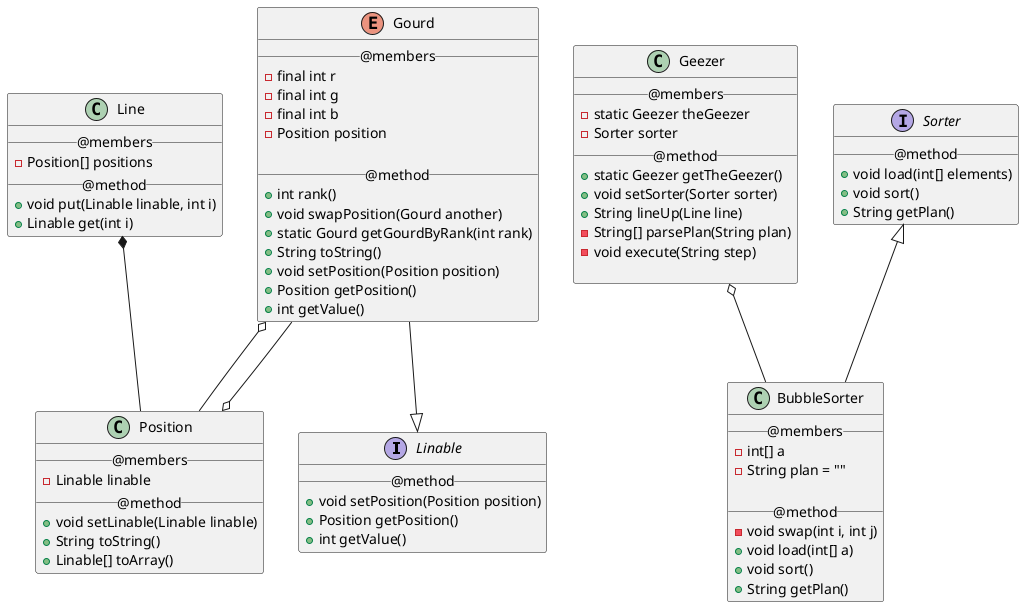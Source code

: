@startuml

interface Linable{
    __ @method __
    +void setPosition(Position position)
    +Position getPosition()
    +int getValue()
}


class Line{
    __@members__
    -Position[] positions
    __@method__
    +void put(Linable linable, int i)
    +Linable get(int i)
}


class Position{
    __ @members __
    -Linable linable
    __@method__
    +void setLinable(Linable linable)
    +String toString()
    +Linable[] toArray()
}

enum Gourd {
    __@members__
    -final int r
    -final int g
    -final int b
    -Position position

    __ @method __
    +int rank()
    +void swapPosition(Gourd another)
    +static Gourd getGourdByRank(int rank)
    +String toString()
    +void setPosition(Position position)
    +Position getPosition()
    +int getValue()
}

class Geezer{
    __ @members__
    -static Geezer theGeezer
    -Sorter sorter
    __@method__
    +static Geezer getTheGeezer()
    +void setSorter(Sorter sorter)
    +String lineUp(Line line)
    -String[] parsePlan(String plan)
    -void execute(String step)

}

interface Sorter{
    __@method__
    +void load(int[] elements)
    +void sort()
    +String getPlan()
}

class BubbleSorter{
    __@members__
    -int[] a
    -String plan = ""

    __ @method __
    -void swap(int i, int j)
    +void load(int[] a)
    +void sort()
    +String getPlan()
}

Sorter <|-- BubbleSorter
Geezer o-- BubbleSorter
Position o-- Gourd
Gourd o-- Position
Gourd --|> Linable
Line *-- Position





@enduml